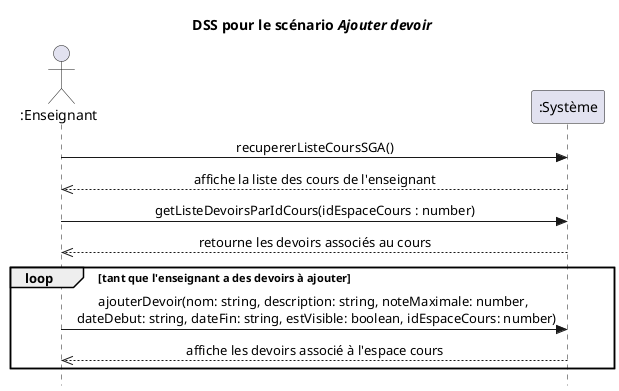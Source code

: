 @startuml
skinparam style strictuml
skinparam defaultfontname Verdana
skinparam sequence {
    MessageAlign center
}
title DSS pour le scénario <i>Ajouter devoir</i>
actor ":Enseignant" as e
participant ":Système" as s
e->s : recupererListeCoursSGA()
e<<--s : affiche la liste des cours de l'enseignant
e ->s : getListeDevoirsParIdCours(idEspaceCours : number)
e<<--s : retourne les devoirs associés au cours

loop tant que l'enseignant a des devoirs à ajouter

e->s : ajouterDevoir(nom: string, description: string, noteMaximale: number, \n dateDebut: string, dateFin: string, estVisible: boolean, idEspaceCours: number)
e<<--s : affiche les devoirs associé à l'espace cours
end
@enduml